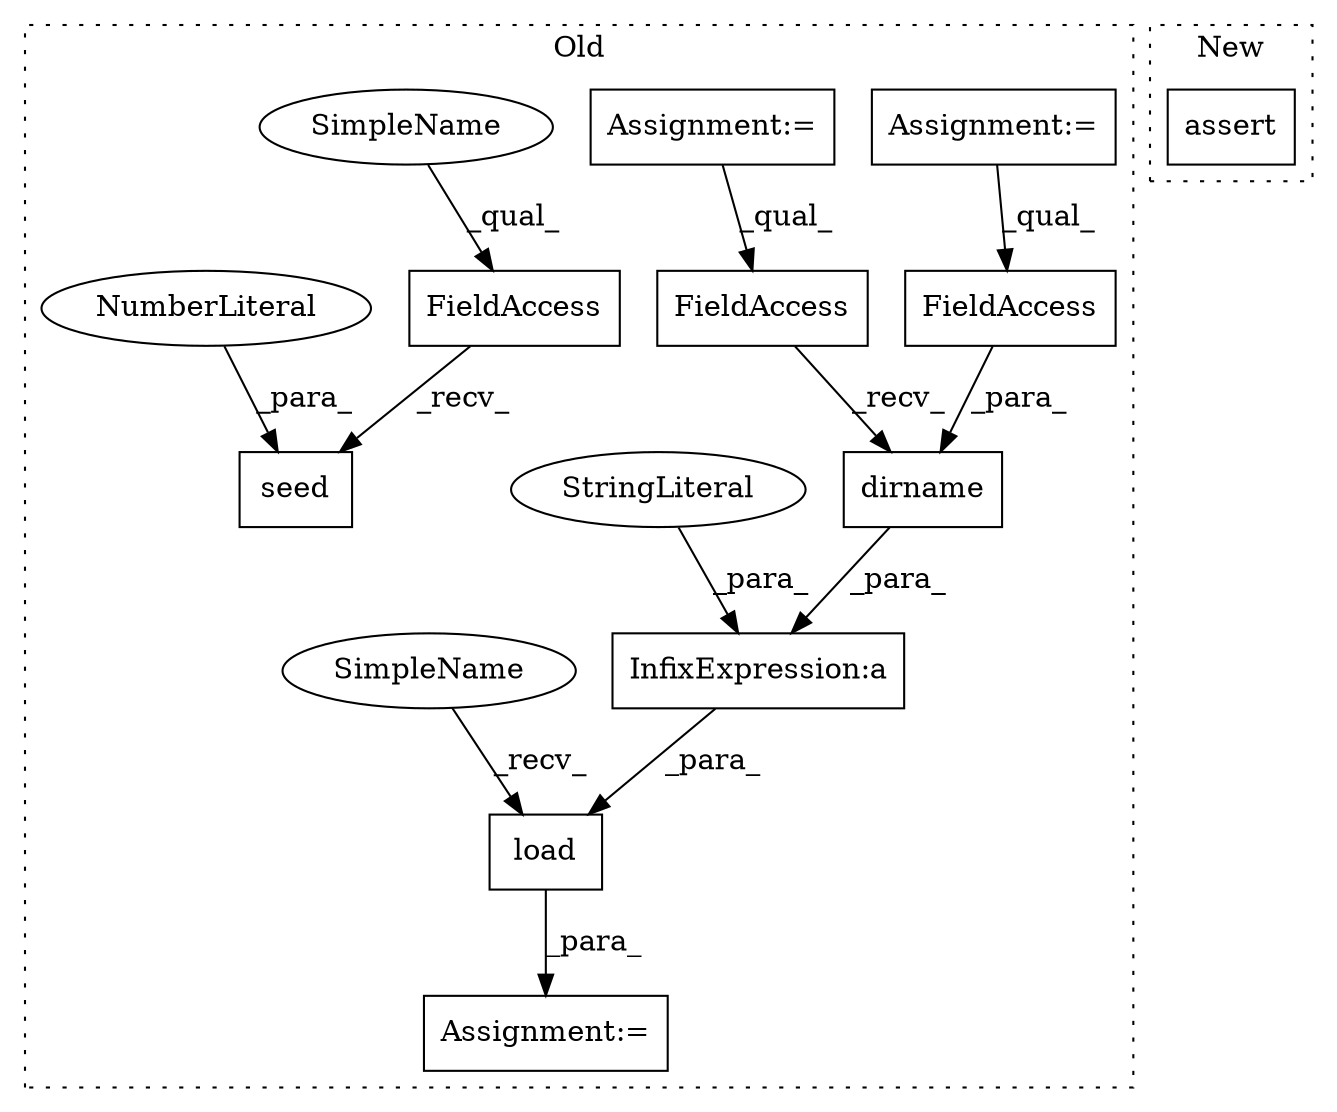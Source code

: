 digraph G {
subgraph cluster0 {
1 [label="load" a="32" s="916,994" l="5,1" shape="box"];
3 [label="Assignment:=" a="7" s="909" l="1" shape="box"];
4 [label="Assignment:=" a="7" s="792" l="8" shape="box"];
5 [label="FieldAccess" a="22" s="937" l="17" shape="box"];
6 [label="FieldAccess" a="22" s="806" l="12" shape="box"];
7 [label="InfixExpression:a" a="27" s="955" l="3" shape="box"];
8 [label="seed" a="32" s="819,825" l="5,1" shape="box"];
9 [label="NumberLiteral" a="34" s="824" l="1" shape="ellipse"];
10 [label="Assignment:=" a="7" s="734" l="2" shape="box"];
11 [label="FieldAccess" a="22" s="921" l="7" shape="box"];
12 [label="dirname" a="32" s="929,954" l="8,1" shape="box"];
13 [label="StringLiteral" a="45" s="958" l="36" shape="ellipse"];
14 [label="SimpleName" a="42" s="910" l="5" shape="ellipse"];
15 [label="SimpleName" a="42" s="806" l="5" shape="ellipse"];
label = "Old";
style="dotted";
}
subgraph cluster1 {
2 [label="assert" a="6" s="392" l="7" shape="box"];
label = "New";
style="dotted";
}
1 -> 3 [label="_para_"];
4 -> 5 [label="_qual_"];
5 -> 12 [label="_para_"];
6 -> 8 [label="_recv_"];
7 -> 1 [label="_para_"];
9 -> 8 [label="_para_"];
10 -> 11 [label="_qual_"];
11 -> 12 [label="_recv_"];
12 -> 7 [label="_para_"];
13 -> 7 [label="_para_"];
14 -> 1 [label="_recv_"];
15 -> 6 [label="_qual_"];
}